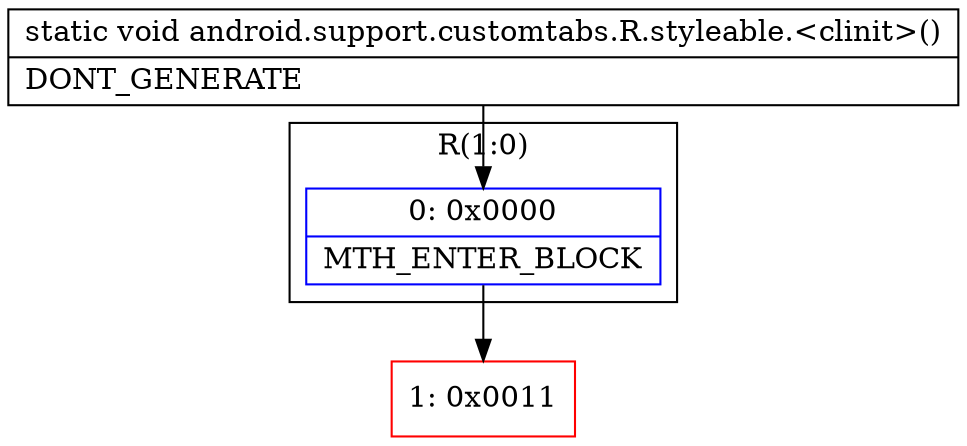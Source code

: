 digraph "CFG forandroid.support.customtabs.R.styleable.\<clinit\>()V" {
subgraph cluster_Region_1980311460 {
label = "R(1:0)";
node [shape=record,color=blue];
Node_0 [shape=record,label="{0\:\ 0x0000|MTH_ENTER_BLOCK\l}"];
}
Node_1 [shape=record,color=red,label="{1\:\ 0x0011}"];
MethodNode[shape=record,label="{static void android.support.customtabs.R.styleable.\<clinit\>()  | DONT_GENERATE\l}"];
MethodNode -> Node_0;
Node_0 -> Node_1;
}


